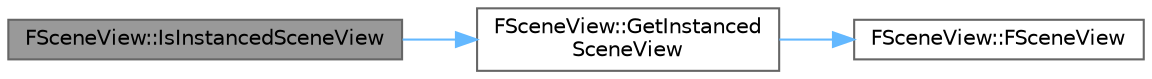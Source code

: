 digraph "FSceneView::IsInstancedSceneView"
{
 // INTERACTIVE_SVG=YES
 // LATEX_PDF_SIZE
  bgcolor="transparent";
  edge [fontname=Helvetica,fontsize=10,labelfontname=Helvetica,labelfontsize=10];
  node [fontname=Helvetica,fontsize=10,shape=box,height=0.2,width=0.4];
  rankdir="LR";
  Node1 [id="Node000001",label="FSceneView::IsInstancedSceneView",height=0.2,width=0.4,color="gray40", fillcolor="grey60", style="filled", fontcolor="black",tooltip="Checks whether this is the instanced view of a stereo pair."];
  Node1 -> Node2 [id="edge1_Node000001_Node000002",color="steelblue1",style="solid",tooltip=" "];
  Node2 [id="Node000002",label="FSceneView::GetInstanced\lSceneView",height=0.2,width=0.4,color="grey40", fillcolor="white", style="filled",URL="$d1/d4c/classFSceneView.html#a736dd23f775f22a88352b80b0154add3",tooltip="Get the first secondary view associated with the primary view."];
  Node2 -> Node3 [id="edge2_Node000002_Node000003",color="steelblue1",style="solid",tooltip=" "];
  Node3 [id="Node000003",label="FSceneView::FSceneView",height=0.2,width=0.4,color="grey40", fillcolor="white", style="filled",URL="$d1/d4c/classFSceneView.html#add3797bd813ab4341cc6438c5633d1bf",tooltip="Initialization constructor."];
}
